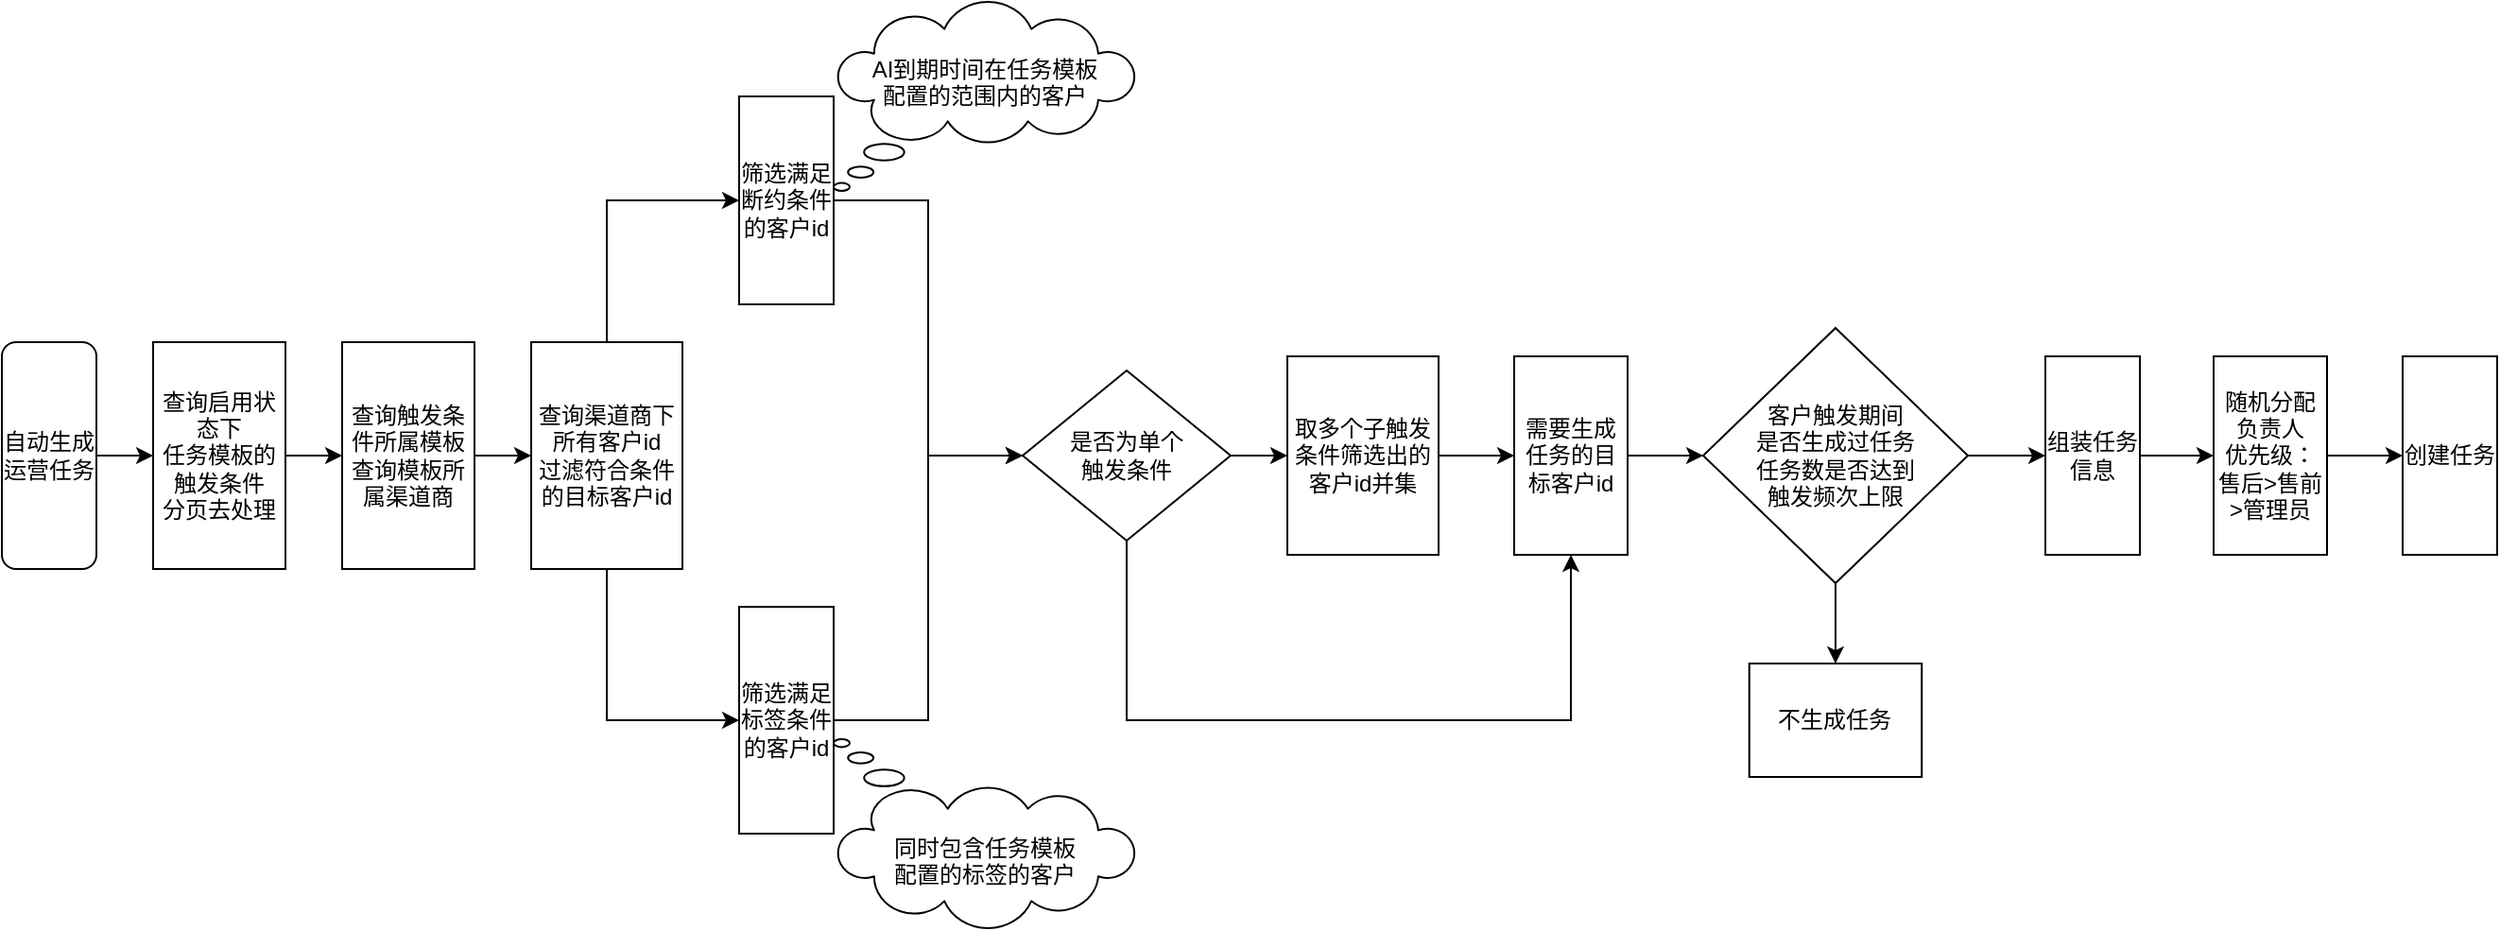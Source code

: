 <mxfile version="12.8.2" type="github">
  <diagram id="3Wh6ztW_ydWoCx_m_JJ4" name="第 1 页">
    <mxGraphModel dx="1426" dy="722" grid="1" gridSize="10" guides="1" tooltips="1" connect="1" arrows="1" fold="1" page="1" pageScale="1" pageWidth="827" pageHeight="1169" math="0" shadow="0">
      <root>
        <mxCell id="0" />
        <mxCell id="1" parent="0" />
        <mxCell id="UR_d2A2pO-AxSZEn4ICj-1" value="" style="edgeStyle=orthogonalEdgeStyle;rounded=0;orthogonalLoop=1;jettySize=auto;html=1;" parent="1" source="UR_d2A2pO-AxSZEn4ICj-2" target="UR_d2A2pO-AxSZEn4ICj-4" edge="1">
          <mxGeometry relative="1" as="geometry" />
        </mxCell>
        <mxCell id="UR_d2A2pO-AxSZEn4ICj-2" value="自动生成运营任务" style="rounded=1;whiteSpace=wrap;html=1;" parent="1" vertex="1">
          <mxGeometry x="40" y="230" width="50" height="120" as="geometry" />
        </mxCell>
        <mxCell id="UR_d2A2pO-AxSZEn4ICj-3" value="" style="edgeStyle=orthogonalEdgeStyle;rounded=0;orthogonalLoop=1;jettySize=auto;html=1;" parent="1" source="UR_d2A2pO-AxSZEn4ICj-4" target="UR_d2A2pO-AxSZEn4ICj-6" edge="1">
          <mxGeometry relative="1" as="geometry" />
        </mxCell>
        <mxCell id="UR_d2A2pO-AxSZEn4ICj-4" value="查询启用状态下&lt;br&gt;任务模板的触发条件&lt;br&gt;分页去处理" style="rounded=0;whiteSpace=wrap;html=1;" parent="1" vertex="1">
          <mxGeometry x="120" y="230" width="70" height="120" as="geometry" />
        </mxCell>
        <mxCell id="UR_d2A2pO-AxSZEn4ICj-5" value="" style="edgeStyle=orthogonalEdgeStyle;rounded=0;orthogonalLoop=1;jettySize=auto;html=1;" parent="1" source="UR_d2A2pO-AxSZEn4ICj-6" target="UR_d2A2pO-AxSZEn4ICj-10" edge="1">
          <mxGeometry relative="1" as="geometry" />
        </mxCell>
        <mxCell id="UR_d2A2pO-AxSZEn4ICj-6" value="查询触发条件所属模板&lt;br&gt;查询模板所属渠道商" style="rounded=0;whiteSpace=wrap;html=1;" parent="1" vertex="1">
          <mxGeometry x="220" y="230" width="70" height="120" as="geometry" />
        </mxCell>
        <mxCell id="UR_d2A2pO-AxSZEn4ICj-7" value="" style="edgeStyle=orthogonalEdgeStyle;rounded=0;orthogonalLoop=1;jettySize=auto;html=1;exitX=0.5;exitY=1;exitDx=0;exitDy=0;entryX=0;entryY=0.5;entryDx=0;entryDy=0;" parent="1" source="UR_d2A2pO-AxSZEn4ICj-10" target="UR_d2A2pO-AxSZEn4ICj-11" edge="1">
          <mxGeometry relative="1" as="geometry" />
        </mxCell>
        <mxCell id="UR_d2A2pO-AxSZEn4ICj-8" style="edgeStyle=orthogonalEdgeStyle;rounded=0;orthogonalLoop=1;jettySize=auto;html=1;exitX=0.5;exitY=0;exitDx=0;exitDy=0;entryX=0;entryY=0.5;entryDx=0;entryDy=0;" parent="1" source="UR_d2A2pO-AxSZEn4ICj-10" target="UR_d2A2pO-AxSZEn4ICj-13" edge="1">
          <mxGeometry relative="1" as="geometry" />
        </mxCell>
        <mxCell id="UR_d2A2pO-AxSZEn4ICj-9" value="" style="edgeStyle=orthogonalEdgeStyle;rounded=0;orthogonalLoop=1;jettySize=auto;html=1;exitX=1;exitY=0.5;exitDx=0;exitDy=0;entryX=0;entryY=0.5;entryDx=0;entryDy=0;" parent="1" source="UR_d2A2pO-AxSZEn4ICj-11" target="UR_d2A2pO-AxSZEn4ICj-16" edge="1">
          <mxGeometry relative="1" as="geometry">
            <mxPoint x="390" y="560" as="targetPoint" />
          </mxGeometry>
        </mxCell>
        <mxCell id="UR_d2A2pO-AxSZEn4ICj-10" value="查询渠道商下所有客户id&lt;br&gt;过滤符合条件的目标客户id" style="rounded=0;whiteSpace=wrap;html=1;" parent="1" vertex="1">
          <mxGeometry x="320" y="230" width="80" height="120" as="geometry" />
        </mxCell>
        <mxCell id="UR_d2A2pO-AxSZEn4ICj-11" value="筛选满足标签条件的客户id" style="rounded=0;whiteSpace=wrap;html=1;" parent="1" vertex="1">
          <mxGeometry x="430" y="370" width="50" height="120" as="geometry" />
        </mxCell>
        <mxCell id="UR_d2A2pO-AxSZEn4ICj-12" style="edgeStyle=orthogonalEdgeStyle;rounded=0;orthogonalLoop=1;jettySize=auto;html=1;exitX=1;exitY=0.5;exitDx=0;exitDy=0;entryX=0;entryY=0.5;entryDx=0;entryDy=0;" parent="1" source="UR_d2A2pO-AxSZEn4ICj-13" target="UR_d2A2pO-AxSZEn4ICj-16" edge="1">
          <mxGeometry relative="1" as="geometry">
            <mxPoint x="390" y="560" as="targetPoint" />
          </mxGeometry>
        </mxCell>
        <mxCell id="UR_d2A2pO-AxSZEn4ICj-13" value="筛选满足断约条件的客户id" style="rounded=0;whiteSpace=wrap;html=1;" parent="1" vertex="1">
          <mxGeometry x="430" y="100" width="50" height="110" as="geometry" />
        </mxCell>
        <mxCell id="UR_d2A2pO-AxSZEn4ICj-14" value="" style="edgeStyle=orthogonalEdgeStyle;rounded=0;orthogonalLoop=1;jettySize=auto;html=1;entryX=0;entryY=0.5;entryDx=0;entryDy=0;" parent="1" source="UR_d2A2pO-AxSZEn4ICj-16" target="UR_d2A2pO-AxSZEn4ICj-18" edge="1">
          <mxGeometry relative="1" as="geometry">
            <mxPoint x="430" y="720" as="targetPoint" />
          </mxGeometry>
        </mxCell>
        <mxCell id="UR_d2A2pO-AxSZEn4ICj-30" style="edgeStyle=orthogonalEdgeStyle;rounded=0;orthogonalLoop=1;jettySize=auto;html=1;exitX=0.5;exitY=1;exitDx=0;exitDy=0;entryX=0.5;entryY=1;entryDx=0;entryDy=0;" parent="1" source="UR_d2A2pO-AxSZEn4ICj-16" target="UR_d2A2pO-AxSZEn4ICj-20" edge="1">
          <mxGeometry relative="1" as="geometry">
            <Array as="points">
              <mxPoint x="635" y="430" />
              <mxPoint x="870" y="430" />
            </Array>
          </mxGeometry>
        </mxCell>
        <mxCell id="UR_d2A2pO-AxSZEn4ICj-16" value="是否为单个&lt;br&gt;触发条件" style="rhombus;whiteSpace=wrap;html=1;rounded=0;" parent="1" vertex="1">
          <mxGeometry x="580" y="245" width="110" height="90" as="geometry" />
        </mxCell>
        <mxCell id="UR_d2A2pO-AxSZEn4ICj-17" value="" style="edgeStyle=orthogonalEdgeStyle;rounded=0;orthogonalLoop=1;jettySize=auto;html=1;" parent="1" source="UR_d2A2pO-AxSZEn4ICj-18" target="UR_d2A2pO-AxSZEn4ICj-20" edge="1">
          <mxGeometry relative="1" as="geometry" />
        </mxCell>
        <mxCell id="UR_d2A2pO-AxSZEn4ICj-18" value="取多个子触发条件筛选出的&lt;br&gt;客户id并集" style="rounded=0;whiteSpace=wrap;html=1;" parent="1" vertex="1">
          <mxGeometry x="720" y="237.5" width="80" height="105" as="geometry" />
        </mxCell>
        <mxCell id="UR_d2A2pO-AxSZEn4ICj-19" value="" style="edgeStyle=orthogonalEdgeStyle;rounded=0;orthogonalLoop=1;jettySize=auto;html=1;entryX=0;entryY=0.5;entryDx=0;entryDy=0;" parent="1" source="UR_d2A2pO-AxSZEn4ICj-20" target="UR_d2A2pO-AxSZEn4ICj-22" edge="1">
          <mxGeometry relative="1" as="geometry">
            <mxPoint x="430" y="900" as="targetPoint" />
          </mxGeometry>
        </mxCell>
        <mxCell id="UR_d2A2pO-AxSZEn4ICj-20" value="需要生成任务的目标客户id" style="rounded=0;whiteSpace=wrap;html=1;" parent="1" vertex="1">
          <mxGeometry x="840" y="237.5" width="60" height="105" as="geometry" />
        </mxCell>
        <mxCell id="UR_d2A2pO-AxSZEn4ICj-21" value="" style="edgeStyle=orthogonalEdgeStyle;rounded=0;orthogonalLoop=1;jettySize=auto;html=1;entryX=0;entryY=0.5;entryDx=0;entryDy=0;" parent="1" source="UR_d2A2pO-AxSZEn4ICj-22" target="UR_d2A2pO-AxSZEn4ICj-24" edge="1">
          <mxGeometry relative="1" as="geometry">
            <mxPoint x="430" y="1020" as="targetPoint" />
          </mxGeometry>
        </mxCell>
        <mxCell id="UR_d2A2pO-AxSZEn4ICj-29" style="edgeStyle=orthogonalEdgeStyle;rounded=0;orthogonalLoop=1;jettySize=auto;html=1;exitX=0.5;exitY=1;exitDx=0;exitDy=0;entryX=0.5;entryY=0;entryDx=0;entryDy=0;" parent="1" source="UR_d2A2pO-AxSZEn4ICj-22" target="UR_d2A2pO-AxSZEn4ICj-28" edge="1">
          <mxGeometry relative="1" as="geometry" />
        </mxCell>
        <mxCell id="UR_d2A2pO-AxSZEn4ICj-22" value="客户触发期间&lt;br&gt;是否生成过任务&lt;br&gt;任务数是否达到&lt;br&gt;触发频次上限" style="rhombus;whiteSpace=wrap;html=1;rounded=0;" parent="1" vertex="1">
          <mxGeometry x="939.99" y="222.5" width="140" height="135" as="geometry" />
        </mxCell>
        <mxCell id="UR_d2A2pO-AxSZEn4ICj-23" value="" style="edgeStyle=orthogonalEdgeStyle;rounded=0;orthogonalLoop=1;jettySize=auto;html=1;" parent="1" source="UR_d2A2pO-AxSZEn4ICj-24" target="UR_d2A2pO-AxSZEn4ICj-26" edge="1">
          <mxGeometry relative="1" as="geometry" />
        </mxCell>
        <mxCell id="UR_d2A2pO-AxSZEn4ICj-24" value="组装任务信息" style="rounded=0;whiteSpace=wrap;html=1;" parent="1" vertex="1">
          <mxGeometry x="1121" y="237.5" width="50" height="105" as="geometry" />
        </mxCell>
        <mxCell id="UR_d2A2pO-AxSZEn4ICj-25" value="" style="edgeStyle=orthogonalEdgeStyle;rounded=0;orthogonalLoop=1;jettySize=auto;html=1;" parent="1" source="UR_d2A2pO-AxSZEn4ICj-26" target="UR_d2A2pO-AxSZEn4ICj-27" edge="1">
          <mxGeometry relative="1" as="geometry" />
        </mxCell>
        <mxCell id="UR_d2A2pO-AxSZEn4ICj-26" value="随机分配负责人&lt;br&gt;优先级：售后&amp;gt;售前&amp;gt;管理员" style="rounded=0;whiteSpace=wrap;html=1;" parent="1" vertex="1">
          <mxGeometry x="1210" y="237.5" width="60" height="105" as="geometry" />
        </mxCell>
        <mxCell id="UR_d2A2pO-AxSZEn4ICj-27" value="创建任务" style="rounded=0;whiteSpace=wrap;html=1;" parent="1" vertex="1">
          <mxGeometry x="1310" y="237.5" width="50" height="105" as="geometry" />
        </mxCell>
        <mxCell id="UR_d2A2pO-AxSZEn4ICj-28" value="不生成任务" style="rounded=0;whiteSpace=wrap;html=1;" parent="1" vertex="1">
          <mxGeometry x="964.37" y="400" width="91.25" height="60" as="geometry" />
        </mxCell>
        <mxCell id="8yAuNWrvftPuLxMqmqyJ-1" value="&lt;div&gt;AI到期时间在任务模板&lt;/div&gt;&lt;div&gt;配置的范围内的客户&lt;/div&gt;&lt;div&gt;&lt;br&gt;&lt;/div&gt;" style="whiteSpace=wrap;html=1;shape=mxgraph.basic.cloud_callout" vertex="1" parent="1">
          <mxGeometry x="480" y="50" width="160" height="100" as="geometry" />
        </mxCell>
        <mxCell id="8yAuNWrvftPuLxMqmqyJ-2" value="&lt;div&gt;&lt;br&gt;&lt;/div&gt;&lt;div&gt;&lt;br&gt;&lt;/div&gt;&lt;div&gt;同时包含任务模板&lt;/div&gt;&lt;div&gt;配置的标签的客户&lt;/div&gt;" style="whiteSpace=wrap;html=1;shape=mxgraph.basic.cloud_callout;flipV=1;" vertex="1" parent="1">
          <mxGeometry x="480" y="440" width="160" height="100" as="geometry" />
        </mxCell>
      </root>
    </mxGraphModel>
  </diagram>
</mxfile>
